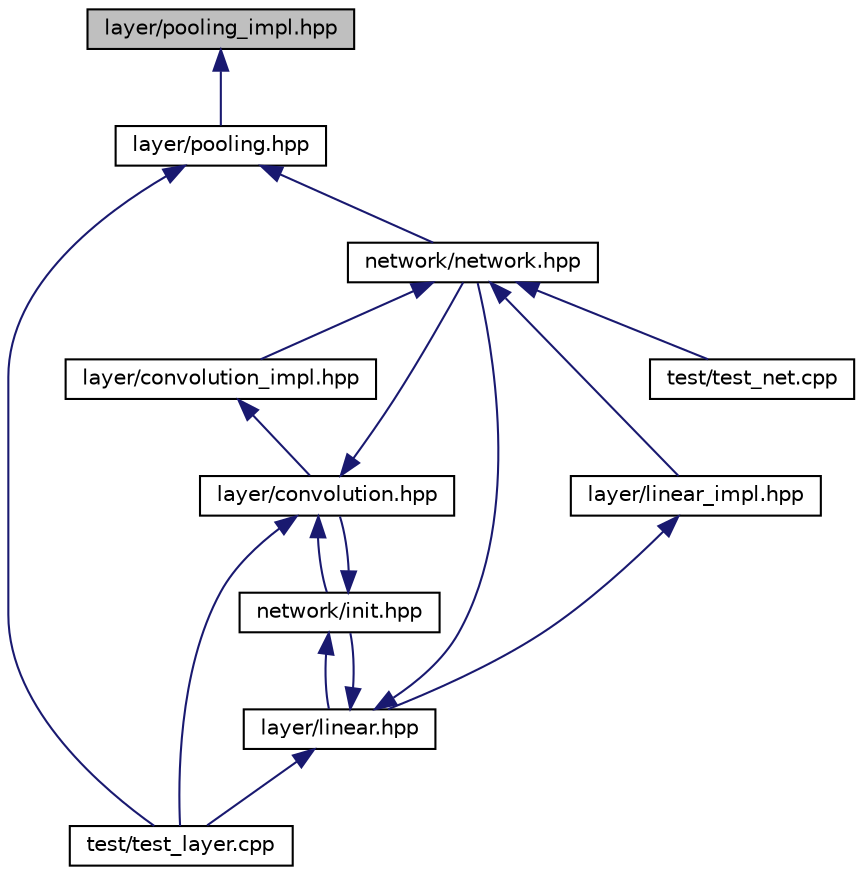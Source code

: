 digraph "layer/pooling_impl.hpp"
{
 // LATEX_PDF_SIZE
  edge [fontname="Helvetica",fontsize="10",labelfontname="Helvetica",labelfontsize="10"];
  node [fontname="Helvetica",fontsize="10",shape=record];
  Node1 [label="layer/pooling_impl.hpp",height=0.2,width=0.4,color="black", fillcolor="grey75", style="filled", fontcolor="black",tooltip="pooling_impl.hpp"];
  Node1 -> Node2 [dir="back",color="midnightblue",fontsize="10",style="solid"];
  Node2 [label="layer/pooling.hpp",height=0.2,width=0.4,color="black", fillcolor="white", style="filled",URL="$pooling_8hpp.html",tooltip="pooling.hpp"];
  Node2 -> Node3 [dir="back",color="midnightblue",fontsize="10",style="solid"];
  Node3 [label="network/network.hpp",height=0.2,width=0.4,color="black", fillcolor="white", style="filled",URL="$network_8hpp.html",tooltip=" "];
  Node3 -> Node4 [dir="back",color="midnightblue",fontsize="10",style="solid"];
  Node4 [label="layer/convolution_impl.hpp",height=0.2,width=0.4,color="black", fillcolor="white", style="filled",URL="$convolution__impl_8hpp.html",tooltip="implementation for the convolution"];
  Node4 -> Node5 [dir="back",color="midnightblue",fontsize="10",style="solid"];
  Node5 [label="layer/convolution.hpp",height=0.2,width=0.4,color="black", fillcolor="white", style="filled",URL="$convolution_8hpp.html",tooltip=" "];
  Node5 -> Node6 [dir="back",color="midnightblue",fontsize="10",style="solid"];
  Node6 [label="network/init.hpp",height=0.2,width=0.4,color="black", fillcolor="white", style="filled",URL="$init_8hpp.html",tooltip="Init the network. Containing two funcitons: kaiming_normal and kaiming_uniform."];
  Node6 -> Node5 [dir="back",color="midnightblue",fontsize="10",style="solid"];
  Node6 -> Node7 [dir="back",color="midnightblue",fontsize="10",style="solid"];
  Node7 [label="layer/linear.hpp",height=0.2,width=0.4,color="black", fillcolor="white", style="filled",URL="$linear_8hpp.html",tooltip="linear.hpp"];
  Node7 -> Node6 [dir="back",color="midnightblue",fontsize="10",style="solid"];
  Node7 -> Node3 [dir="back",color="midnightblue",fontsize="10",style="solid"];
  Node7 -> Node8 [dir="back",color="midnightblue",fontsize="10",style="solid"];
  Node8 [label="test/test_layer.cpp",height=0.2,width=0.4,color="black", fillcolor="white", style="filled",URL="$test__layer_8cpp.html",tooltip=" "];
  Node5 -> Node3 [dir="back",color="midnightblue",fontsize="10",style="solid"];
  Node5 -> Node8 [dir="back",color="midnightblue",fontsize="10",style="solid"];
  Node3 -> Node9 [dir="back",color="midnightblue",fontsize="10",style="solid"];
  Node9 [label="layer/linear_impl.hpp",height=0.2,width=0.4,color="black", fillcolor="white", style="filled",URL="$linear__impl_8hpp.html",tooltip="linear_impl.hpp"];
  Node9 -> Node7 [dir="back",color="midnightblue",fontsize="10",style="solid"];
  Node3 -> Node10 [dir="back",color="midnightblue",fontsize="10",style="solid"];
  Node10 [label="test/test_net.cpp",height=0.2,width=0.4,color="black", fillcolor="white", style="filled",URL="$test__net_8cpp.html",tooltip=" "];
  Node2 -> Node8 [dir="back",color="midnightblue",fontsize="10",style="solid"];
}
